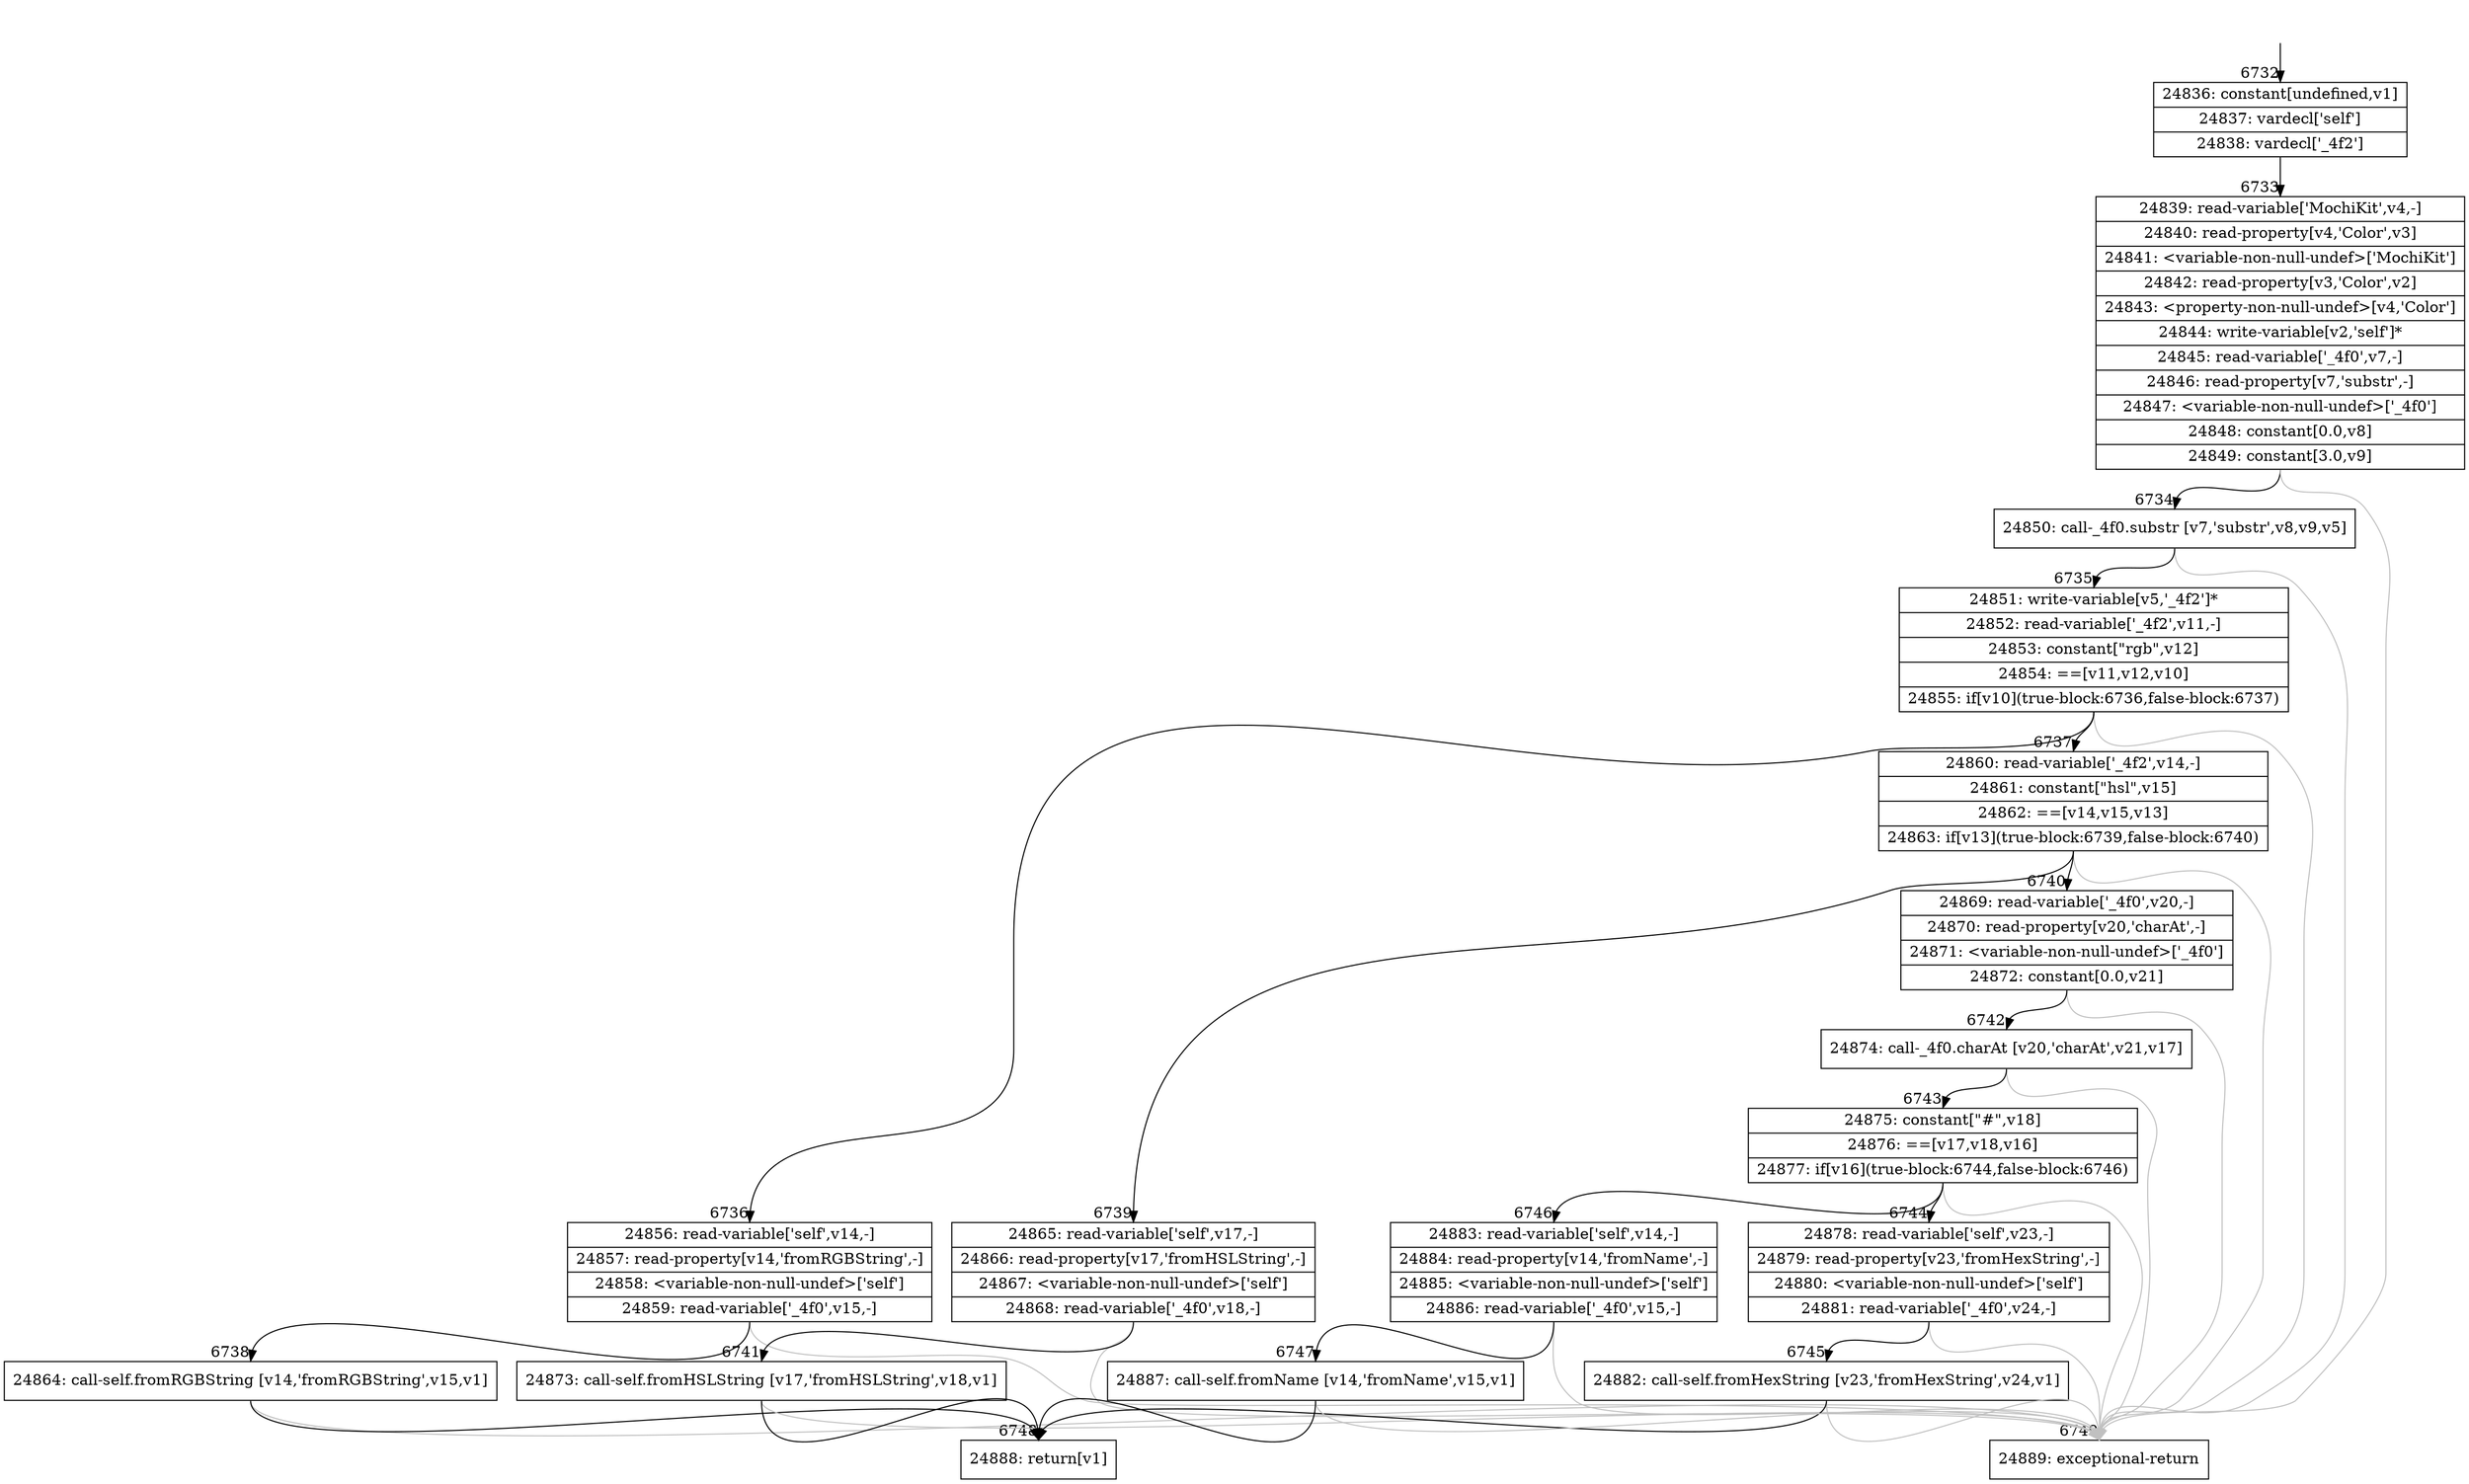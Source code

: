 digraph {
rankdir="TD"
BB_entry456[shape=none,label=""];
BB_entry456 -> BB6732 [tailport=s, headport=n, headlabel="    6732"]
BB6732 [shape=record label="{24836: constant[undefined,v1]|24837: vardecl['self']|24838: vardecl['_4f2']}" ] 
BB6732 -> BB6733 [tailport=s, headport=n, headlabel="      6733"]
BB6733 [shape=record label="{24839: read-variable['MochiKit',v4,-]|24840: read-property[v4,'Color',v3]|24841: \<variable-non-null-undef\>['MochiKit']|24842: read-property[v3,'Color',v2]|24843: \<property-non-null-undef\>[v4,'Color']|24844: write-variable[v2,'self']*|24845: read-variable['_4f0',v7,-]|24846: read-property[v7,'substr',-]|24847: \<variable-non-null-undef\>['_4f0']|24848: constant[0.0,v8]|24849: constant[3.0,v9]}" ] 
BB6733 -> BB6734 [tailport=s, headport=n, headlabel="      6734"]
BB6733 -> BB6749 [tailport=s, headport=n, color=gray, headlabel="      6749"]
BB6734 [shape=record label="{24850: call-_4f0.substr [v7,'substr',v8,v9,v5]}" ] 
BB6734 -> BB6735 [tailport=s, headport=n, headlabel="      6735"]
BB6734 -> BB6749 [tailport=s, headport=n, color=gray]
BB6735 [shape=record label="{24851: write-variable[v5,'_4f2']*|24852: read-variable['_4f2',v11,-]|24853: constant[\"rgb\",v12]|24854: ==[v11,v12,v10]|24855: if[v10](true-block:6736,false-block:6737)}" ] 
BB6735 -> BB6736 [tailport=s, headport=n, headlabel="      6736"]
BB6735 -> BB6737 [tailport=s, headport=n, headlabel="      6737"]
BB6735 -> BB6749 [tailport=s, headport=n, color=gray]
BB6736 [shape=record label="{24856: read-variable['self',v14,-]|24857: read-property[v14,'fromRGBString',-]|24858: \<variable-non-null-undef\>['self']|24859: read-variable['_4f0',v15,-]}" ] 
BB6736 -> BB6738 [tailport=s, headport=n, headlabel="      6738"]
BB6736 -> BB6749 [tailport=s, headport=n, color=gray]
BB6737 [shape=record label="{24860: read-variable['_4f2',v14,-]|24861: constant[\"hsl\",v15]|24862: ==[v14,v15,v13]|24863: if[v13](true-block:6739,false-block:6740)}" ] 
BB6737 -> BB6739 [tailport=s, headport=n, headlabel="      6739"]
BB6737 -> BB6740 [tailport=s, headport=n, headlabel="      6740"]
BB6737 -> BB6749 [tailport=s, headport=n, color=gray]
BB6738 [shape=record label="{24864: call-self.fromRGBString [v14,'fromRGBString',v15,v1]}" ] 
BB6738 -> BB6748 [tailport=s, headport=n, headlabel="      6748"]
BB6738 -> BB6749 [tailport=s, headport=n, color=gray]
BB6739 [shape=record label="{24865: read-variable['self',v17,-]|24866: read-property[v17,'fromHSLString',-]|24867: \<variable-non-null-undef\>['self']|24868: read-variable['_4f0',v18,-]}" ] 
BB6739 -> BB6741 [tailport=s, headport=n, headlabel="      6741"]
BB6739 -> BB6749 [tailport=s, headport=n, color=gray]
BB6740 [shape=record label="{24869: read-variable['_4f0',v20,-]|24870: read-property[v20,'charAt',-]|24871: \<variable-non-null-undef\>['_4f0']|24872: constant[0.0,v21]}" ] 
BB6740 -> BB6742 [tailport=s, headport=n, headlabel="      6742"]
BB6740 -> BB6749 [tailport=s, headport=n, color=gray]
BB6741 [shape=record label="{24873: call-self.fromHSLString [v17,'fromHSLString',v18,v1]}" ] 
BB6741 -> BB6748 [tailport=s, headport=n]
BB6741 -> BB6749 [tailport=s, headport=n, color=gray]
BB6742 [shape=record label="{24874: call-_4f0.charAt [v20,'charAt',v21,v17]}" ] 
BB6742 -> BB6743 [tailport=s, headport=n, headlabel="      6743"]
BB6742 -> BB6749 [tailport=s, headport=n, color=gray]
BB6743 [shape=record label="{24875: constant[\"#\",v18]|24876: ==[v17,v18,v16]|24877: if[v16](true-block:6744,false-block:6746)}" ] 
BB6743 -> BB6744 [tailport=s, headport=n, headlabel="      6744"]
BB6743 -> BB6746 [tailport=s, headport=n, headlabel="      6746"]
BB6743 -> BB6749 [tailport=s, headport=n, color=gray]
BB6744 [shape=record label="{24878: read-variable['self',v23,-]|24879: read-property[v23,'fromHexString',-]|24880: \<variable-non-null-undef\>['self']|24881: read-variable['_4f0',v24,-]}" ] 
BB6744 -> BB6745 [tailport=s, headport=n, headlabel="      6745"]
BB6744 -> BB6749 [tailport=s, headport=n, color=gray]
BB6745 [shape=record label="{24882: call-self.fromHexString [v23,'fromHexString',v24,v1]}" ] 
BB6745 -> BB6748 [tailport=s, headport=n]
BB6745 -> BB6749 [tailport=s, headport=n, color=gray]
BB6746 [shape=record label="{24883: read-variable['self',v14,-]|24884: read-property[v14,'fromName',-]|24885: \<variable-non-null-undef\>['self']|24886: read-variable['_4f0',v15,-]}" ] 
BB6746 -> BB6747 [tailport=s, headport=n, headlabel="      6747"]
BB6746 -> BB6749 [tailport=s, headport=n, color=gray]
BB6747 [shape=record label="{24887: call-self.fromName [v14,'fromName',v15,v1]}" ] 
BB6747 -> BB6748 [tailport=s, headport=n]
BB6747 -> BB6749 [tailport=s, headport=n, color=gray]
BB6748 [shape=record label="{24888: return[v1]}" ] 
BB6749 [shape=record label="{24889: exceptional-return}" ] 
//#$~ 4761
}

